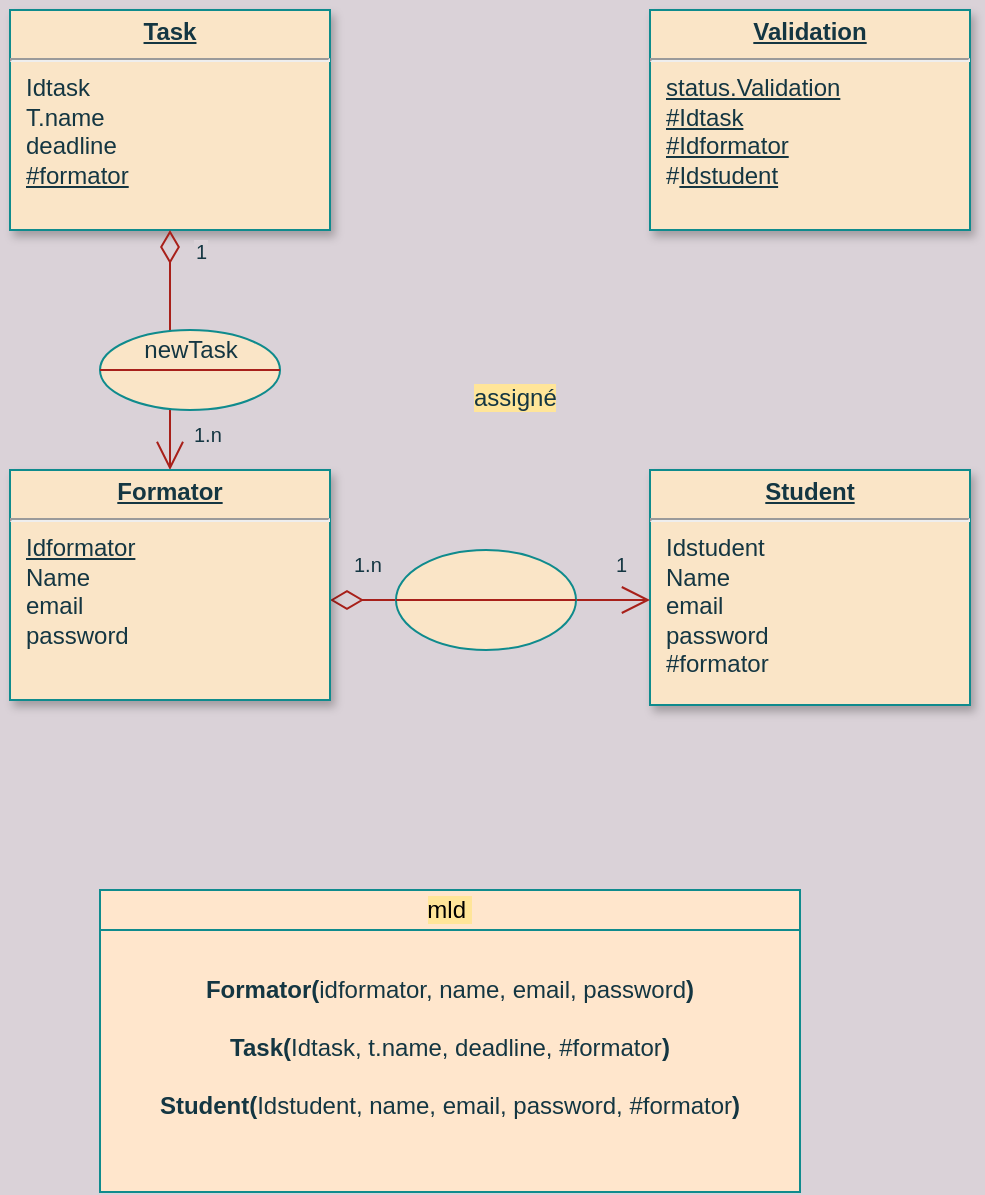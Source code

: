 <mxfile>
    <diagram name="Page-1" id="efa7a0a1-bf9b-a30e-e6df-94a7791c09e9">
        <mxGraphModel dx="520" dy="322" grid="1" gridSize="10" guides="1" tooltips="1" connect="1" arrows="1" fold="1" page="1" pageScale="1" pageWidth="826" pageHeight="1169" background="#DAD2D8" math="0" shadow="0">
            <root>
                <mxCell id="0"/>
                <mxCell id="1" parent="0"/>
                <mxCell id="20" value="&lt;p style=&quot;margin: 0px ; margin-top: 4px ; text-align: center ; text-decoration: underline&quot;&gt;&lt;b&gt;Student&lt;/b&gt;&lt;/p&gt;&lt;hr&gt;&lt;p style=&quot;margin: 0px ; margin-left: 8px&quot;&gt;Idstudent&lt;/p&gt;&lt;p style=&quot;margin: 0px ; margin-left: 8px&quot;&gt;Name&lt;/p&gt;&lt;p style=&quot;margin: 0px ; margin-left: 8px&quot;&gt;email&lt;/p&gt;&lt;p style=&quot;margin: 0px ; margin-left: 8px&quot;&gt;password&lt;/p&gt;&lt;p style=&quot;margin: 0px ; margin-left: 8px&quot;&gt;#formator&lt;/p&gt;" style="verticalAlign=top;align=left;overflow=fill;fontSize=12;fontFamily=Helvetica;html=1;strokeColor=#0F8B8D;shadow=1;fillColor=#FAE5C7;fontColor=#143642;" parent="1" vertex="1">
                    <mxGeometry x="540" y="290" width="160" height="117.5" as="geometry"/>
                </mxCell>
                <mxCell id="25" value="&lt;p style=&quot;margin: 0px ; margin-top: 4px ; text-align: center ; text-decoration: underline&quot;&gt;&lt;strong&gt;Task&lt;/strong&gt;&lt;/p&gt;&lt;hr&gt;&lt;p style=&quot;margin: 0px ; margin-left: 8px&quot;&gt;Idtask&lt;/p&gt;&lt;p style=&quot;margin: 0px ; margin-left: 8px&quot;&gt;T.name&lt;/p&gt;&lt;p style=&quot;margin: 0px ; margin-left: 8px&quot;&gt;deadline&lt;/p&gt;&lt;p style=&quot;margin: 0px ; margin-left: 8px&quot;&gt;&lt;u&gt;#formator&lt;/u&gt;&lt;/p&gt;" style="verticalAlign=top;align=left;overflow=fill;fontSize=12;fontFamily=Helvetica;html=1;strokeColor=#0F8B8D;shadow=1;fillColor=#FAE5C7;fontColor=#143642;" parent="1" vertex="1">
                    <mxGeometry x="220" y="60" width="160" height="110" as="geometry"/>
                </mxCell>
                <mxCell id="87" value="" style="endArrow=open;endSize=12;startArrow=diamondThin;startSize=14;startFill=0;edgeStyle=orthogonalEdgeStyle;strokeColor=#A8201A;fontColor=#143642;labelBackgroundColor=#DAD2D8;" parent="1" edge="1">
                    <mxGeometry x="519.36" y="205" as="geometry">
                        <mxPoint x="380" y="355.0" as="sourcePoint"/>
                        <mxPoint x="540" y="355" as="targetPoint"/>
                        <Array as="points">
                            <mxPoint x="540" y="355"/>
                        </Array>
                    </mxGeometry>
                </mxCell>
                <mxCell id="88" value="1.n" style="resizable=0;align=left;verticalAlign=top;fontSize=10;strokeColor=#0F8B8D;shadow=1;fillColor=#FAE5C7;fontColor=#143642;labelBackgroundColor=#DAD2D8;" parent="87" connectable="0" vertex="1">
                    <mxGeometry x="-1" relative="1" as="geometry">
                        <mxPoint x="10" y="-30" as="offset"/>
                    </mxGeometry>
                </mxCell>
                <mxCell id="89" value="1" style="resizable=0;align=right;verticalAlign=top;fontSize=10;strokeColor=#0F8B8D;shadow=1;fillColor=#FAE5C7;fontColor=#143642;labelBackgroundColor=#DAD2D8;" parent="87" connectable="0" vertex="1">
                    <mxGeometry x="1" relative="1" as="geometry">
                        <mxPoint x="-10.0" y="-30.0" as="offset"/>
                    </mxGeometry>
                </mxCell>
                <mxCell id="90" value="" style="endArrow=open;endSize=12;startArrow=diamondThin;startSize=14;startFill=0;edgeStyle=orthogonalEdgeStyle;strokeColor=#A8201A;fontColor=#143642;labelBackgroundColor=#DAD2D8;" parent="1" source="25" target="21" edge="1">
                    <mxGeometry x="620" y="340" as="geometry">
                        <mxPoint x="620" y="340" as="sourcePoint"/>
                        <mxPoint x="780" y="340" as="targetPoint"/>
                    </mxGeometry>
                </mxCell>
                <mxCell id="91" value="1.n" style="resizable=0;align=left;verticalAlign=top;fontSize=10;strokeColor=#0F8B8D;shadow=1;fillColor=#FAE5C7;fontColor=#143642;labelBackgroundColor=#DAD2D8;" parent="90" connectable="0" vertex="1">
                    <mxGeometry x="-1" relative="1" as="geometry">
                        <mxPoint x="10" y="90" as="offset"/>
                    </mxGeometry>
                </mxCell>
                <mxCell id="92" value="1" style="resizable=0;align=right;verticalAlign=top;fontSize=10;strokeColor=#0F8B8D;shadow=1;fillColor=#FAE5C7;fontColor=#143642;labelBackgroundColor=#DAD2D8;" parent="90" connectable="0" vertex="1">
                    <mxGeometry x="1" relative="1" as="geometry">
                        <mxPoint x="20" y="-121.67" as="offset"/>
                    </mxGeometry>
                </mxCell>
                <mxCell id="21" value="&lt;p style=&quot;margin: 0px ; margin-top: 4px ; text-align: center ; text-decoration: underline&quot;&gt;&lt;b&gt;Formator&lt;/b&gt;&lt;/p&gt;&lt;hr&gt;&lt;p style=&quot;margin: 0px ; margin-left: 8px&quot;&gt;&lt;u&gt;Idformator&lt;/u&gt;&lt;/p&gt;&lt;p style=&quot;margin: 0px ; margin-left: 8px&quot;&gt;Name&lt;/p&gt;&lt;p style=&quot;margin: 0px ; margin-left: 8px&quot;&gt;email&lt;/p&gt;&lt;p style=&quot;margin: 0px ; margin-left: 8px&quot;&gt;password&lt;/p&gt;&lt;p style=&quot;margin: 0px ; margin-left: 8px&quot;&gt;&lt;br&gt;&lt;/p&gt;" style="verticalAlign=top;align=left;overflow=fill;fontSize=12;fontFamily=Helvetica;html=1;strokeColor=#0F8B8D;shadow=1;fillColor=#FAE5C7;fontColor=#143642;" parent="1" vertex="1">
                    <mxGeometry x="220" y="290" width="160" height="115" as="geometry"/>
                </mxCell>
                <mxCell id="NQc16I_gF5izETLV-hBE-132" value=":" style="text;html=1;align=center;verticalAlign=middle;resizable=0;points=[];autosize=1;fontColor=#143642;" parent="1" vertex="1">
                    <mxGeometry x="300" y="584" width="20" height="20" as="geometry"/>
                </mxCell>
                <mxCell id="NQc16I_gF5izETLV-hBE-134" value="" style="html=1;whiteSpace=wrap;container=1;collapsible=0;childLayout=tableLayout;fillColor=#ffe6cc;strokeColor=#d79b00;" parent="1" vertex="1">
                    <mxGeometry x="265" y="500" width="350" height="151" as="geometry"/>
                </mxCell>
                <mxCell id="NQc16I_gF5izETLV-hBE-135" value="" style="html=1;whiteSpace=wrap;collapsible=0;dropTarget=0;pointerEvents=0;fillColor=none;strokeColor=none;points=[[0,0.5],[1,0.5]];portConstraint=eastwest;fontColor=#143642;" parent="NQc16I_gF5izETLV-hBE-134" vertex="1">
                    <mxGeometry width="350" height="20" as="geometry"/>
                </mxCell>
                <mxCell id="NQc16I_gF5izETLV-hBE-136" value="&lt;span style=&quot;color: rgb(0 , 0 , 0) ; font-family: &amp;#34;helvetica&amp;#34; ; font-size: 12px ; font-style: normal ; font-weight: 400 ; letter-spacing: normal ; text-align: center ; text-indent: 0px ; text-transform: none ; word-spacing: 0px ; display: inline ; float: none ; background-color: rgb(255 , 229 , 153)&quot;&gt;mld&amp;nbsp;&lt;/span&gt;" style="shape=partialRectangle;html=1;whiteSpace=wrap;connectable=0;fillColor=none;strokeColor=#0F8B8D;fontColor=#143642;" parent="NQc16I_gF5izETLV-hBE-135" vertex="1">
                    <mxGeometry width="350" height="20" as="geometry"/>
                </mxCell>
                <mxCell id="NQc16I_gF5izETLV-hBE-137" value="" style="html=1;whiteSpace=wrap;collapsible=0;dropTarget=0;pointerEvents=0;fillColor=none;strokeColor=none;points=[[0,0.5],[1,0.5]];portConstraint=eastwest;fontColor=#143642;" parent="NQc16I_gF5izETLV-hBE-134" vertex="1">
                    <mxGeometry y="20" width="350" height="131" as="geometry"/>
                </mxCell>
                <mxCell id="NQc16I_gF5izETLV-hBE-138" value="&lt;b&gt;Formator(&lt;/b&gt;idformator, name, email, password&lt;b&gt;)&lt;br&gt;&lt;br&gt;&lt;/b&gt;&lt;b&gt;Task(&lt;/b&gt;&lt;span&gt;Idtask, t.name, deadline, #formator&lt;/span&gt;&lt;b&gt;)&lt;/b&gt;&lt;b&gt;&lt;br&gt;&lt;br&gt;&lt;/b&gt;&lt;b&gt;Student(&lt;/b&gt;&lt;span&gt;Idstudent, name, email, password, #formator&lt;/span&gt;&lt;b&gt;)&lt;/b&gt;&lt;b&gt;&lt;br&gt;&lt;br&gt;&lt;/b&gt;" style="shape=partialRectangle;html=1;whiteSpace=wrap;connectable=0;fillColor=none;strokeColor=#0F8B8D;fontColor=#143642;" parent="NQc16I_gF5izETLV-hBE-137" vertex="1">
                    <mxGeometry width="350" height="131" as="geometry"/>
                </mxCell>
                <mxCell id="hsvbSzM_Ig0Xdfvs6CDP-92" value="" style="ellipse;whiteSpace=wrap;html=1;fillColor=#FAE5C7;strokeColor=#0F8B8D;fontColor=#143642;" parent="1" vertex="1">
                    <mxGeometry x="413" y="330" width="90" height="50" as="geometry"/>
                </mxCell>
                <mxCell id="hsvbSzM_Ig0Xdfvs6CDP-97" value="" style="endArrow=none;html=1;entryX=0;entryY=0.5;entryDx=0;entryDy=0;exitX=1;exitY=0.5;exitDx=0;exitDy=0;strokeColor=#A8201A;fontColor=#143642;labelBackgroundColor=#DAD2D8;" parent="1" source="hsvbSzM_Ig0Xdfvs6CDP-92" target="hsvbSzM_Ig0Xdfvs6CDP-92" edge="1">
                    <mxGeometry width="50" height="50" relative="1" as="geometry">
                        <mxPoint x="390" y="230" as="sourcePoint"/>
                        <mxPoint x="440" y="280" as="targetPoint"/>
                        <Array as="points"/>
                    </mxGeometry>
                </mxCell>
                <mxCell id="hsvbSzM_Ig0Xdfvs6CDP-98" value="" style="ellipse;whiteSpace=wrap;html=1;fillColor=#FAE5C7;strokeColor=#0F8B8D;fontColor=#143642;" parent="1" vertex="1">
                    <mxGeometry x="265" y="220" width="90" height="40" as="geometry"/>
                </mxCell>
                <mxCell id="hsvbSzM_Ig0Xdfvs6CDP-100" value="newTask" style="text;html=1;align=center;verticalAlign=middle;resizable=0;points=[];autosize=1;fontColor=#143642;" parent="1" vertex="1">
                    <mxGeometry x="280" y="220" width="60" height="20" as="geometry"/>
                </mxCell>
                <mxCell id="hsvbSzM_Ig0Xdfvs6CDP-104" value="" style="endArrow=none;html=1;exitX=1;exitY=0.5;exitDx=0;exitDy=0;strokeColor=#A8201A;fontColor=#143642;entryX=0;entryY=0.5;entryDx=0;entryDy=0;labelBackgroundColor=#DAD2D8;" parent="1" source="hsvbSzM_Ig0Xdfvs6CDP-98" target="hsvbSzM_Ig0Xdfvs6CDP-98" edge="1">
                    <mxGeometry width="50" height="50" relative="1" as="geometry">
                        <mxPoint x="355" y="240" as="sourcePoint"/>
                        <mxPoint x="290" y="240" as="targetPoint"/>
                        <Array as="points"/>
                    </mxGeometry>
                </mxCell>
                <mxCell id="hsvbSzM_Ig0Xdfvs6CDP-113" value="&lt;span style=&quot;color: rgb(20 , 54 , 66) ; font-family: &amp;#34;helvetica&amp;#34; ; font-size: 12px ; font-style: normal ; font-weight: 400 ; letter-spacing: normal ; text-align: center ; text-indent: 0px ; text-transform: none ; word-spacing: 0px ; display: inline ; float: none ; background-color: rgb(255 , 229 , 153)&quot;&gt;assigné&lt;/span&gt;" style="text;whiteSpace=wrap;html=1;fontColor=#143642;" parent="1" vertex="1">
                    <mxGeometry x="450" y="240" width="40" height="10" as="geometry"/>
                </mxCell>
                <mxCell id="VhuOBF8JD9hyvOPjXQCU-92" value="&lt;p style=&quot;margin: 0px ; margin-top: 4px ; text-align: center ; text-decoration: underline&quot;&gt;&lt;b&gt;Validation&lt;/b&gt;&lt;/p&gt;&lt;hr&gt;&lt;p style=&quot;margin: 0px ; margin-left: 8px&quot;&gt;&lt;u&gt;status.Validation&lt;/u&gt;&lt;/p&gt;&lt;p style=&quot;margin: 0px ; margin-left: 8px&quot;&gt;&lt;span&gt;&lt;u&gt;#Idtask&lt;/u&gt;&lt;/span&gt;&lt;/p&gt;&lt;p style=&quot;margin: 0px ; margin-left: 8px&quot;&gt;&lt;u&gt;#Idformator&lt;/u&gt;&lt;/p&gt;&lt;p style=&quot;margin: 0px ; margin-left: 8px&quot;&gt;#&lt;u&gt;Idstudent&lt;/u&gt;&lt;/p&gt;" style="verticalAlign=top;align=left;overflow=fill;fontSize=12;fontFamily=Helvetica;html=1;strokeColor=#0F8B8D;shadow=1;fillColor=#FAE5C7;fontColor=#143642;" parent="1" vertex="1">
                    <mxGeometry x="540" y="60" width="160" height="110" as="geometry"/>
                </mxCell>
            </root>
        </mxGraphModel>
    </diagram>
</mxfile>